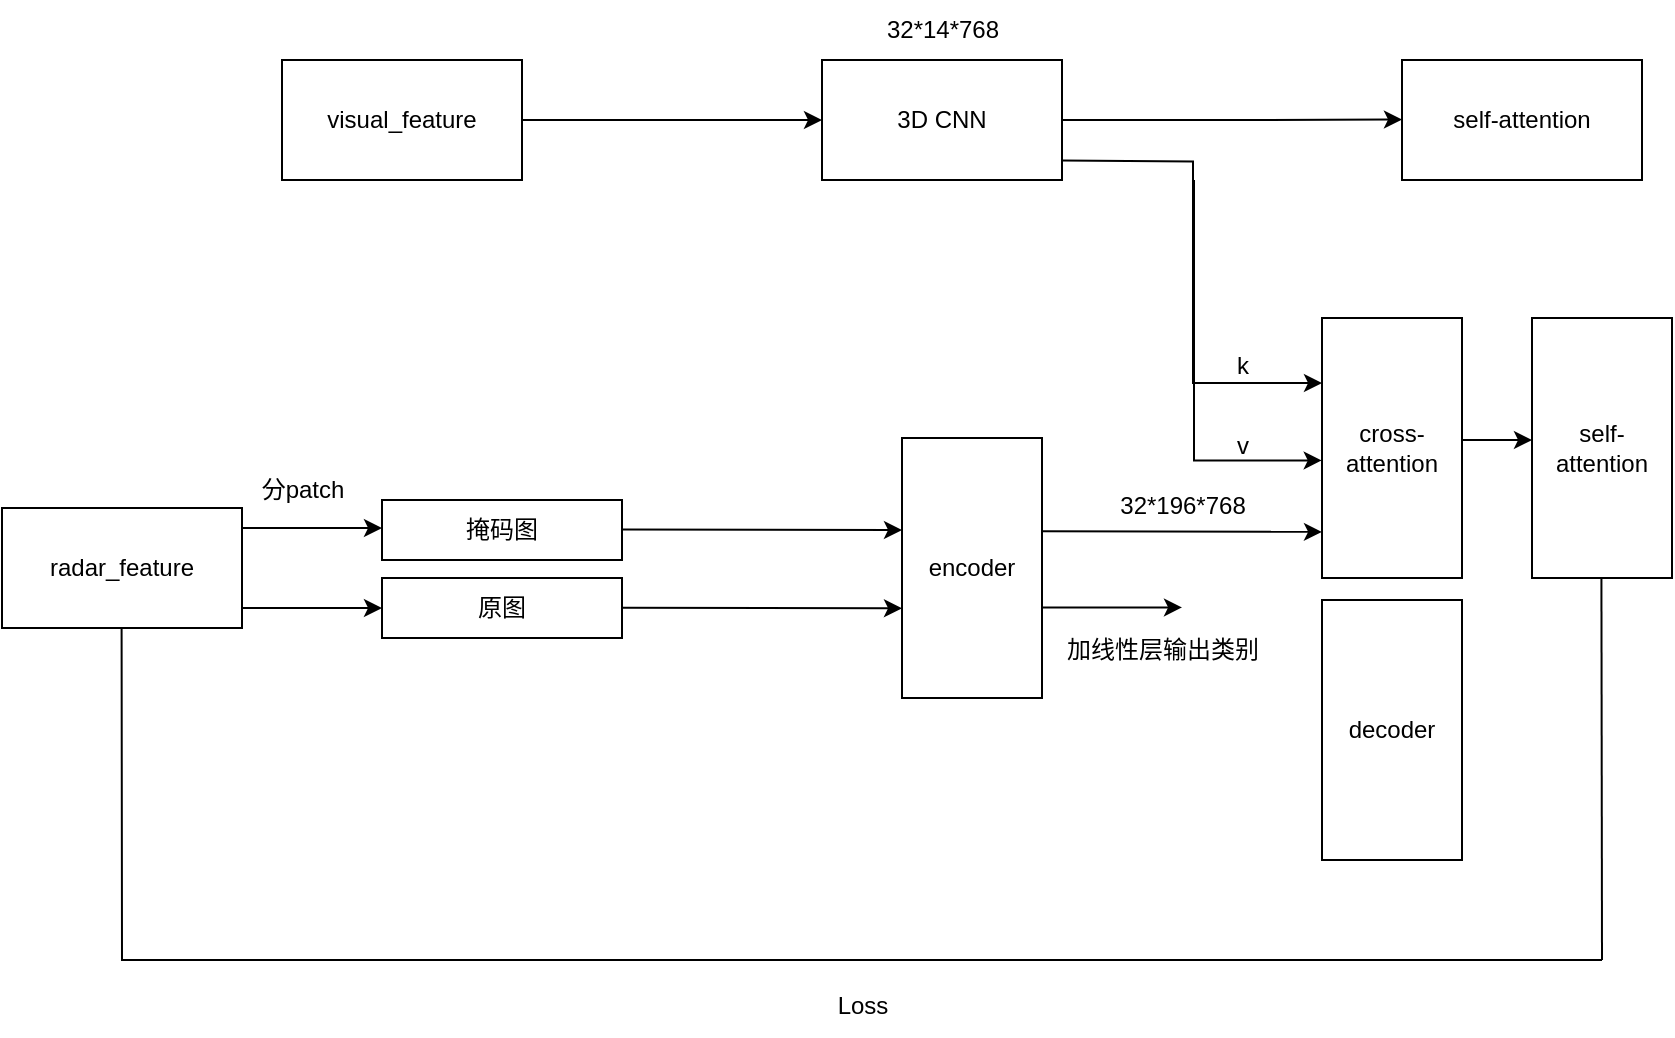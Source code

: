 <mxfile version="24.3.1" type="github">
  <diagram name="第 1 页" id="bqNeuGsDtK-AdpTKibk5">
    <mxGraphModel dx="1420" dy="744" grid="1" gridSize="10" guides="1" tooltips="1" connect="1" arrows="1" fold="1" page="1" pageScale="1" pageWidth="2339" pageHeight="3300" math="0" shadow="0">
      <root>
        <mxCell id="0" />
        <mxCell id="1" parent="0" />
        <mxCell id="P3DfzzlQjAu3V2q0BsZn-1" value="visual_feature" style="whiteSpace=wrap;html=1;" vertex="1" parent="1">
          <mxGeometry x="800" y="220" width="120" height="60" as="geometry" />
        </mxCell>
        <mxCell id="P3DfzzlQjAu3V2q0BsZn-11" style="edgeStyle=orthogonalEdgeStyle;rounded=0;orthogonalLoop=1;jettySize=auto;html=1;" edge="1" parent="1">
          <mxGeometry relative="1" as="geometry">
            <mxPoint x="850" y="494" as="targetPoint" />
            <mxPoint x="780" y="494" as="sourcePoint" />
            <Array as="points">
              <mxPoint x="780" y="494" />
              <mxPoint x="950" y="494" />
            </Array>
          </mxGeometry>
        </mxCell>
        <mxCell id="P3DfzzlQjAu3V2q0BsZn-2" value="radar_feature" style="whiteSpace=wrap;html=1;" vertex="1" parent="1">
          <mxGeometry x="660" y="444" width="120" height="60" as="geometry" />
        </mxCell>
        <mxCell id="P3DfzzlQjAu3V2q0BsZn-3" style="edgeStyle=orthogonalEdgeStyle;rounded=0;orthogonalLoop=1;jettySize=auto;html=1;exitX=0.5;exitY=1;exitDx=0;exitDy=0;" edge="1" parent="1" source="P3DfzzlQjAu3V2q0BsZn-2" target="P3DfzzlQjAu3V2q0BsZn-2">
          <mxGeometry relative="1" as="geometry" />
        </mxCell>
        <mxCell id="P3DfzzlQjAu3V2q0BsZn-4" value="" style="endArrow=classic;html=1;rounded=0;" edge="1" parent="1">
          <mxGeometry width="50" height="50" relative="1" as="geometry">
            <mxPoint x="920" y="250" as="sourcePoint" />
            <mxPoint x="1070" y="250" as="targetPoint" />
          </mxGeometry>
        </mxCell>
        <mxCell id="P3DfzzlQjAu3V2q0BsZn-7" style="edgeStyle=orthogonalEdgeStyle;rounded=0;orthogonalLoop=1;jettySize=auto;html=1;exitX=1;exitY=0.5;exitDx=0;exitDy=0;" edge="1" parent="1" source="P3DfzzlQjAu3V2q0BsZn-6">
          <mxGeometry relative="1" as="geometry">
            <mxPoint x="1360" y="249.759" as="targetPoint" />
          </mxGeometry>
        </mxCell>
        <mxCell id="P3DfzzlQjAu3V2q0BsZn-6" value="3D CNN" style="whiteSpace=wrap;html=1;" vertex="1" parent="1">
          <mxGeometry x="1070" y="220" width="120" height="60" as="geometry" />
        </mxCell>
        <mxCell id="P3DfzzlQjAu3V2q0BsZn-8" value="32*14*768" style="text;html=1;align=center;verticalAlign=middle;resizable=0;points=[];autosize=1;strokeColor=none;fillColor=none;" vertex="1" parent="1">
          <mxGeometry x="1090" y="190" width="80" height="30" as="geometry" />
        </mxCell>
        <mxCell id="P3DfzzlQjAu3V2q0BsZn-10" value="self-attention" style="whiteSpace=wrap;html=1;" vertex="1" parent="1">
          <mxGeometry x="1360" y="220" width="120" height="60" as="geometry" />
        </mxCell>
        <mxCell id="P3DfzzlQjAu3V2q0BsZn-12" style="edgeStyle=orthogonalEdgeStyle;rounded=0;orthogonalLoop=1;jettySize=auto;html=1;" edge="1" parent="1">
          <mxGeometry relative="1" as="geometry">
            <mxPoint x="850" y="454" as="targetPoint" />
            <mxPoint x="780" y="454" as="sourcePoint" />
            <Array as="points">
              <mxPoint x="780" y="454" />
              <mxPoint x="950" y="454" />
            </Array>
          </mxGeometry>
        </mxCell>
        <mxCell id="P3DfzzlQjAu3V2q0BsZn-13" value="原图" style="whiteSpace=wrap;html=1;" vertex="1" parent="1">
          <mxGeometry x="850" y="479" width="120" height="30" as="geometry" />
        </mxCell>
        <mxCell id="P3DfzzlQjAu3V2q0BsZn-14" value="掩码图" style="whiteSpace=wrap;html=1;" vertex="1" parent="1">
          <mxGeometry x="850" y="440" width="120" height="30" as="geometry" />
        </mxCell>
        <mxCell id="P3DfzzlQjAu3V2q0BsZn-16" value="encoder" style="whiteSpace=wrap;html=1;" vertex="1" parent="1">
          <mxGeometry x="1110" y="409" width="70" height="130" as="geometry" />
        </mxCell>
        <mxCell id="P3DfzzlQjAu3V2q0BsZn-17" style="edgeStyle=orthogonalEdgeStyle;rounded=0;orthogonalLoop=1;jettySize=auto;html=1;" edge="1" parent="1">
          <mxGeometry relative="1" as="geometry">
            <mxPoint x="1110" y="455" as="targetPoint" />
            <mxPoint x="970" y="454.71" as="sourcePoint" />
            <Array as="points">
              <mxPoint x="970" y="454.71" />
              <mxPoint x="1140" y="454.71" />
            </Array>
          </mxGeometry>
        </mxCell>
        <mxCell id="P3DfzzlQjAu3V2q0BsZn-18" style="edgeStyle=orthogonalEdgeStyle;rounded=0;orthogonalLoop=1;jettySize=auto;html=1;" edge="1" parent="1">
          <mxGeometry relative="1" as="geometry">
            <mxPoint x="1110" y="494.14" as="targetPoint" />
            <mxPoint x="970" y="493.85" as="sourcePoint" />
            <Array as="points">
              <mxPoint x="970" y="493.85" />
              <mxPoint x="1140" y="493.85" />
            </Array>
          </mxGeometry>
        </mxCell>
        <mxCell id="P3DfzzlQjAu3V2q0BsZn-19" value="分patch" style="text;html=1;align=center;verticalAlign=middle;resizable=0;points=[];autosize=1;strokeColor=none;fillColor=none;" vertex="1" parent="1">
          <mxGeometry x="780" y="420" width="60" height="30" as="geometry" />
        </mxCell>
        <mxCell id="P3DfzzlQjAu3V2q0BsZn-20" value="decoder" style="whiteSpace=wrap;html=1;" vertex="1" parent="1">
          <mxGeometry x="1320" y="490" width="70" height="130" as="geometry" />
        </mxCell>
        <mxCell id="P3DfzzlQjAu3V2q0BsZn-22" value="cross-attention" style="whiteSpace=wrap;html=1;" vertex="1" parent="1">
          <mxGeometry x="1320" y="349" width="70" height="130" as="geometry" />
        </mxCell>
        <mxCell id="P3DfzzlQjAu3V2q0BsZn-23" style="edgeStyle=orthogonalEdgeStyle;rounded=0;orthogonalLoop=1;jettySize=auto;html=1;" edge="1" parent="1">
          <mxGeometry relative="1" as="geometry">
            <mxPoint x="1320" y="455.95" as="targetPoint" />
            <mxPoint x="1180" y="455.66" as="sourcePoint" />
            <Array as="points">
              <mxPoint x="1180" y="455.66" />
              <mxPoint x="1350" y="455.66" />
            </Array>
          </mxGeometry>
        </mxCell>
        <mxCell id="P3DfzzlQjAu3V2q0BsZn-24" value="self-attention" style="whiteSpace=wrap;html=1;" vertex="1" parent="1">
          <mxGeometry x="1425" y="349" width="70" height="130" as="geometry" />
        </mxCell>
        <mxCell id="P3DfzzlQjAu3V2q0BsZn-25" style="edgeStyle=orthogonalEdgeStyle;rounded=0;orthogonalLoop=1;jettySize=auto;html=1;" edge="1" parent="1">
          <mxGeometry relative="1" as="geometry">
            <mxPoint x="1425" y="410" as="targetPoint" />
            <mxPoint x="1395" y="410" as="sourcePoint" />
            <Array as="points">
              <mxPoint x="1390" y="410" />
              <mxPoint x="1560" y="410" />
            </Array>
          </mxGeometry>
        </mxCell>
        <mxCell id="P3DfzzlQjAu3V2q0BsZn-26" style="edgeStyle=orthogonalEdgeStyle;rounded=0;orthogonalLoop=1;jettySize=auto;html=1;exitX=1;exitY=0.5;exitDx=0;exitDy=0;entryX=0;entryY=0.25;entryDx=0;entryDy=0;" edge="1" parent="1" target="P3DfzzlQjAu3V2q0BsZn-22">
          <mxGeometry relative="1" as="geometry">
            <mxPoint x="1250" y="380" as="targetPoint" />
            <mxPoint x="1190" y="270.24" as="sourcePoint" />
          </mxGeometry>
        </mxCell>
        <mxCell id="P3DfzzlQjAu3V2q0BsZn-28" style="edgeStyle=orthogonalEdgeStyle;rounded=0;orthogonalLoop=1;jettySize=auto;html=1;entryX=-0.002;entryY=0.548;entryDx=0;entryDy=0;entryPerimeter=0;" edge="1" parent="1">
          <mxGeometry relative="1" as="geometry">
            <mxPoint x="1319.86" y="420.24" as="targetPoint" />
            <mxPoint x="1256" y="280" as="sourcePoint" />
            <Array as="points">
              <mxPoint x="1256" y="420" />
            </Array>
          </mxGeometry>
        </mxCell>
        <mxCell id="P3DfzzlQjAu3V2q0BsZn-29" value="k" style="text;html=1;align=center;verticalAlign=middle;resizable=0;points=[];autosize=1;strokeColor=none;fillColor=none;" vertex="1" parent="1">
          <mxGeometry x="1265" y="358" width="30" height="30" as="geometry" />
        </mxCell>
        <mxCell id="P3DfzzlQjAu3V2q0BsZn-30" value="v" style="text;html=1;align=center;verticalAlign=middle;resizable=0;points=[];autosize=1;strokeColor=none;fillColor=none;" vertex="1" parent="1">
          <mxGeometry x="1265" y="398" width="30" height="30" as="geometry" />
        </mxCell>
        <mxCell id="P3DfzzlQjAu3V2q0BsZn-31" value="32*196*768" style="text;html=1;align=center;verticalAlign=middle;resizable=0;points=[];autosize=1;strokeColor=none;fillColor=none;" vertex="1" parent="1">
          <mxGeometry x="1205" y="428" width="90" height="30" as="geometry" />
        </mxCell>
        <mxCell id="P3DfzzlQjAu3V2q0BsZn-37" value="" style="endArrow=none;html=1;rounded=0;entryX=0.25;entryY=1;entryDx=0;entryDy=0;" edge="1" parent="1">
          <mxGeometry width="50" height="50" relative="1" as="geometry">
            <mxPoint x="1460" y="670" as="sourcePoint" />
            <mxPoint x="719.8" y="504" as="targetPoint" />
            <Array as="points">
              <mxPoint x="720" y="670" />
            </Array>
          </mxGeometry>
        </mxCell>
        <mxCell id="P3DfzzlQjAu3V2q0BsZn-38" value="" style="endArrow=none;html=1;rounded=0;entryX=0.25;entryY=1;entryDx=0;entryDy=0;" edge="1" parent="1">
          <mxGeometry width="50" height="50" relative="1" as="geometry">
            <mxPoint x="1460" y="670" as="sourcePoint" />
            <mxPoint x="1459.71" y="479" as="targetPoint" />
          </mxGeometry>
        </mxCell>
        <mxCell id="P3DfzzlQjAu3V2q0BsZn-39" value="Loss" style="text;html=1;align=center;verticalAlign=middle;resizable=0;points=[];autosize=1;strokeColor=none;fillColor=none;" vertex="1" parent="1">
          <mxGeometry x="1065" y="678" width="50" height="30" as="geometry" />
        </mxCell>
        <mxCell id="P3DfzzlQjAu3V2q0BsZn-40" style="edgeStyle=orthogonalEdgeStyle;rounded=0;orthogonalLoop=1;jettySize=auto;html=1;" edge="1" parent="1">
          <mxGeometry relative="1" as="geometry">
            <mxPoint x="1250" y="493.71" as="targetPoint" />
            <mxPoint x="1180" y="493.71" as="sourcePoint" />
            <Array as="points">
              <mxPoint x="1180" y="493.71" />
              <mxPoint x="1350" y="493.71" />
            </Array>
          </mxGeometry>
        </mxCell>
        <mxCell id="P3DfzzlQjAu3V2q0BsZn-41" value="加线性层输出类别" style="text;html=1;align=center;verticalAlign=middle;resizable=0;points=[];autosize=1;strokeColor=none;fillColor=none;" vertex="1" parent="1">
          <mxGeometry x="1180" y="500" width="120" height="30" as="geometry" />
        </mxCell>
      </root>
    </mxGraphModel>
  </diagram>
</mxfile>
